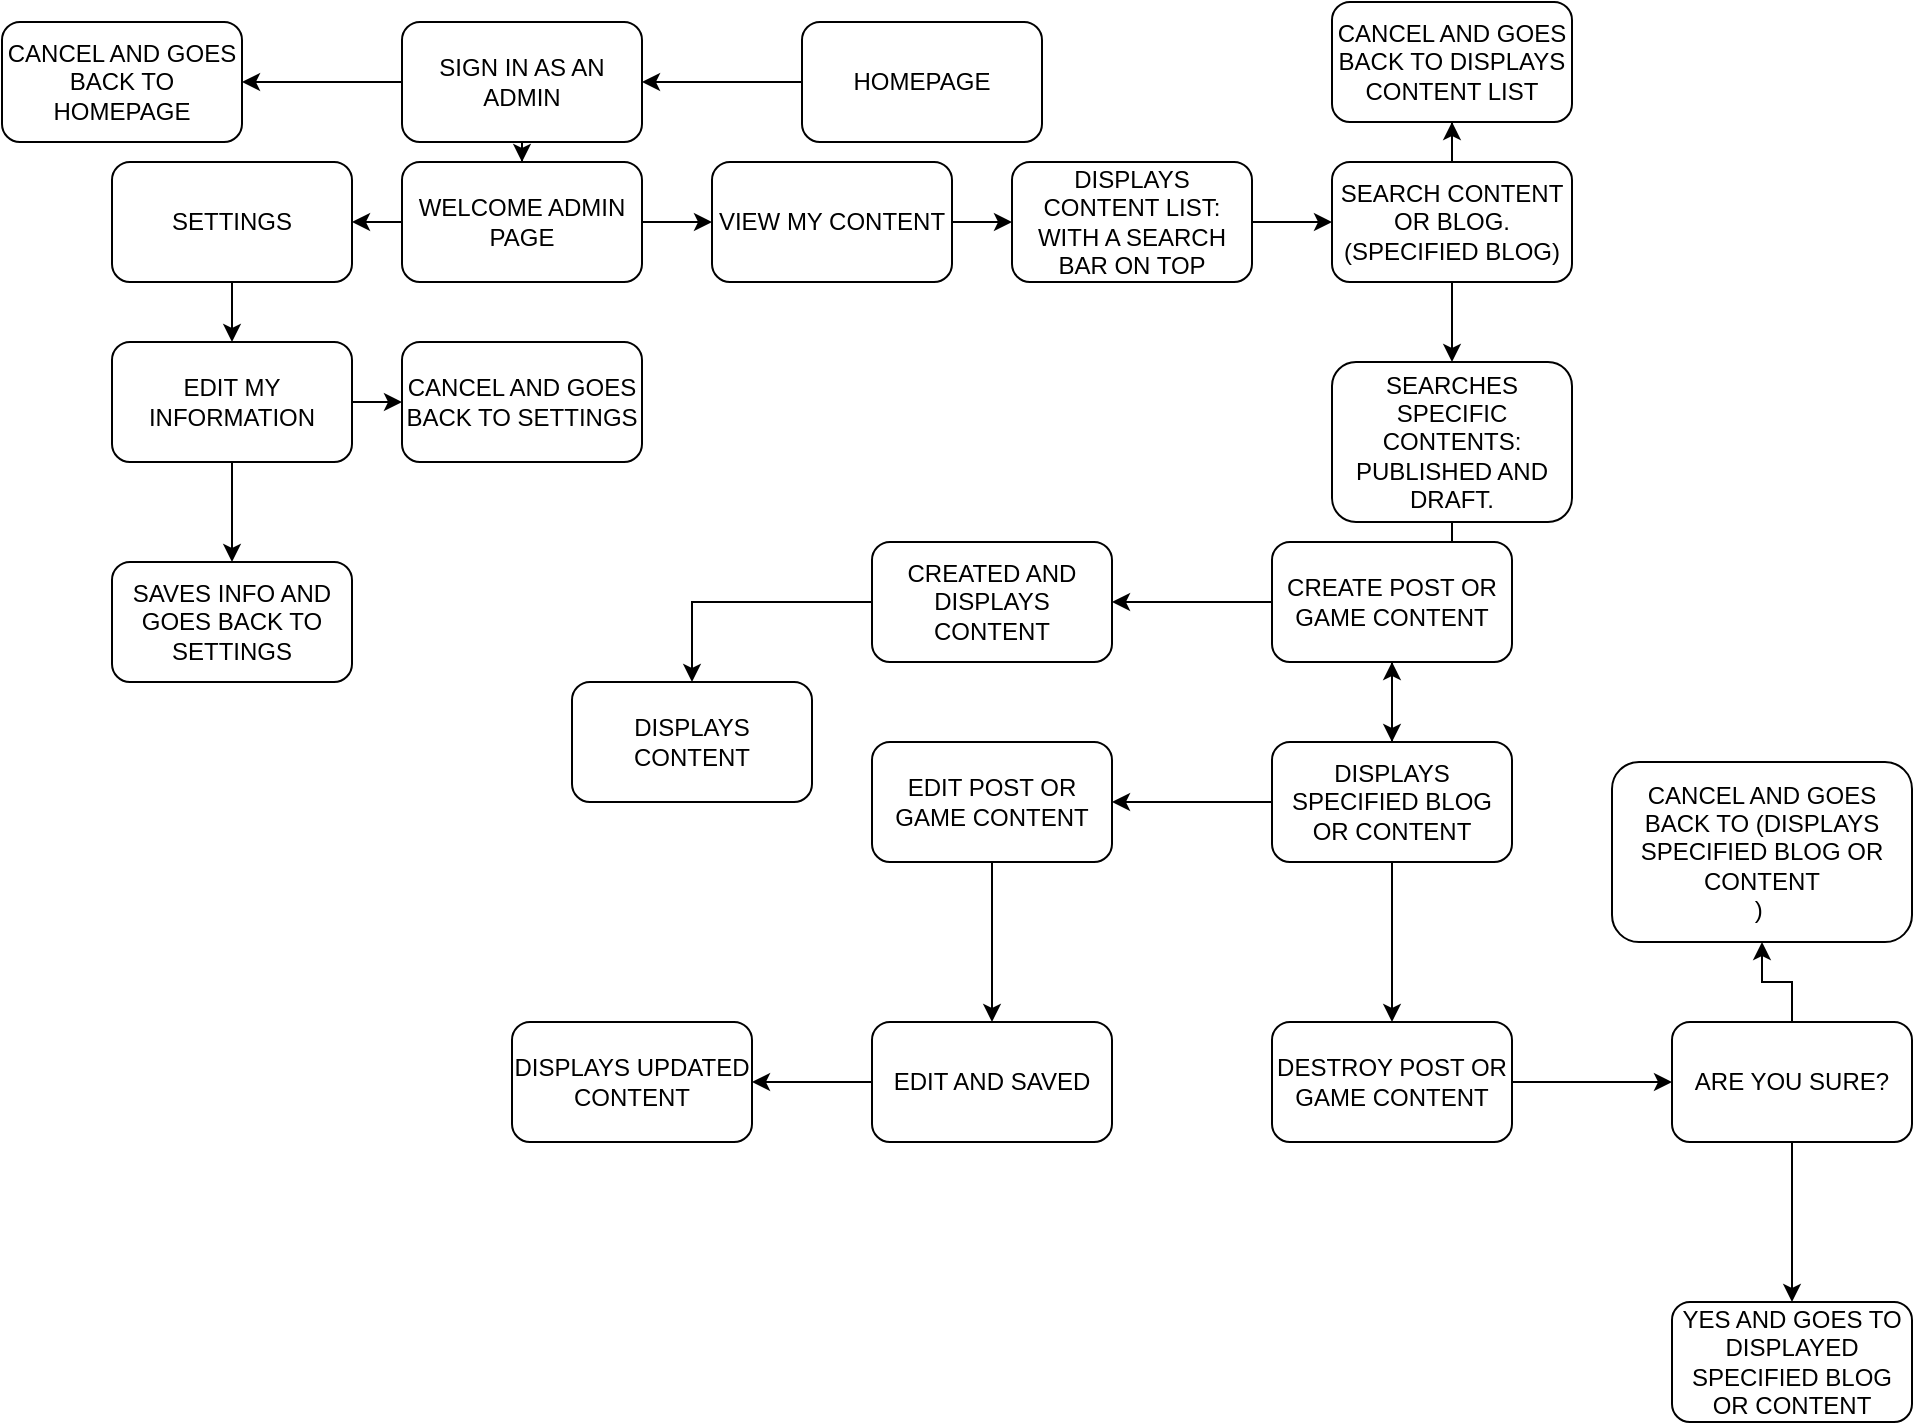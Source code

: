 <mxfile version="20.4.0" type="github">
  <diagram id="D8sNXeg3K_F1rudRkFmr" name="Page-1">
    <mxGraphModel dx="1232" dy="671" grid="1" gridSize="10" guides="1" tooltips="1" connect="1" arrows="1" fold="1" page="1" pageScale="1" pageWidth="1169" pageHeight="827" math="0" shadow="0">
      <root>
        <mxCell id="0" />
        <mxCell id="1" parent="0" />
        <mxCell id="S3GTWPbBNg1-aT7bZlWs-63" value="" style="edgeStyle=orthogonalEdgeStyle;rounded=0;orthogonalLoop=1;jettySize=auto;html=1;" edge="1" parent="1" source="S3GTWPbBNg1-aT7bZlWs-61" target="S3GTWPbBNg1-aT7bZlWs-62">
          <mxGeometry relative="1" as="geometry" />
        </mxCell>
        <mxCell id="S3GTWPbBNg1-aT7bZlWs-61" value="HOMEPAGE" style="rounded=1;whiteSpace=wrap;html=1;" vertex="1" parent="1">
          <mxGeometry x="525" y="10" width="120" height="60" as="geometry" />
        </mxCell>
        <mxCell id="S3GTWPbBNg1-aT7bZlWs-65" value="" style="edgeStyle=orthogonalEdgeStyle;rounded=0;orthogonalLoop=1;jettySize=auto;html=1;" edge="1" parent="1" source="S3GTWPbBNg1-aT7bZlWs-62" target="S3GTWPbBNg1-aT7bZlWs-64">
          <mxGeometry relative="1" as="geometry" />
        </mxCell>
        <mxCell id="S3GTWPbBNg1-aT7bZlWs-67" value="" style="edgeStyle=orthogonalEdgeStyle;rounded=0;orthogonalLoop=1;jettySize=auto;html=1;" edge="1" parent="1" source="S3GTWPbBNg1-aT7bZlWs-62" target="S3GTWPbBNg1-aT7bZlWs-66">
          <mxGeometry relative="1" as="geometry" />
        </mxCell>
        <mxCell id="S3GTWPbBNg1-aT7bZlWs-62" value="SIGN IN AS AN ADMIN" style="whiteSpace=wrap;html=1;rounded=1;" vertex="1" parent="1">
          <mxGeometry x="325" y="10" width="120" height="60" as="geometry" />
        </mxCell>
        <mxCell id="S3GTWPbBNg1-aT7bZlWs-64" value="CANCEL AND GOES BACK TO HOMEPAGE" style="whiteSpace=wrap;html=1;rounded=1;" vertex="1" parent="1">
          <mxGeometry x="125" y="10" width="120" height="60" as="geometry" />
        </mxCell>
        <mxCell id="S3GTWPbBNg1-aT7bZlWs-69" value="" style="edgeStyle=orthogonalEdgeStyle;rounded=0;orthogonalLoop=1;jettySize=auto;html=1;" edge="1" parent="1" source="S3GTWPbBNg1-aT7bZlWs-66" target="S3GTWPbBNg1-aT7bZlWs-68">
          <mxGeometry relative="1" as="geometry" />
        </mxCell>
        <mxCell id="S3GTWPbBNg1-aT7bZlWs-77" value="" style="edgeStyle=orthogonalEdgeStyle;rounded=0;orthogonalLoop=1;jettySize=auto;html=1;" edge="1" parent="1" source="S3GTWPbBNg1-aT7bZlWs-66" target="S3GTWPbBNg1-aT7bZlWs-76">
          <mxGeometry relative="1" as="geometry" />
        </mxCell>
        <mxCell id="S3GTWPbBNg1-aT7bZlWs-66" value="WELCOME ADMIN PAGE" style="whiteSpace=wrap;html=1;rounded=1;" vertex="1" parent="1">
          <mxGeometry x="325" y="80" width="120" height="60" as="geometry" />
        </mxCell>
        <mxCell id="S3GTWPbBNg1-aT7bZlWs-71" value="" style="edgeStyle=orthogonalEdgeStyle;rounded=0;orthogonalLoop=1;jettySize=auto;html=1;" edge="1" parent="1" source="S3GTWPbBNg1-aT7bZlWs-68" target="S3GTWPbBNg1-aT7bZlWs-70">
          <mxGeometry relative="1" as="geometry" />
        </mxCell>
        <mxCell id="S3GTWPbBNg1-aT7bZlWs-68" value="SETTINGS" style="whiteSpace=wrap;html=1;rounded=1;" vertex="1" parent="1">
          <mxGeometry x="180" y="80" width="120" height="60" as="geometry" />
        </mxCell>
        <mxCell id="S3GTWPbBNg1-aT7bZlWs-73" value="" style="edgeStyle=orthogonalEdgeStyle;rounded=0;orthogonalLoop=1;jettySize=auto;html=1;" edge="1" parent="1" source="S3GTWPbBNg1-aT7bZlWs-70" target="S3GTWPbBNg1-aT7bZlWs-72">
          <mxGeometry relative="1" as="geometry" />
        </mxCell>
        <mxCell id="S3GTWPbBNg1-aT7bZlWs-75" value="" style="edgeStyle=orthogonalEdgeStyle;rounded=0;orthogonalLoop=1;jettySize=auto;html=1;" edge="1" parent="1" source="S3GTWPbBNg1-aT7bZlWs-70" target="S3GTWPbBNg1-aT7bZlWs-74">
          <mxGeometry relative="1" as="geometry" />
        </mxCell>
        <mxCell id="S3GTWPbBNg1-aT7bZlWs-70" value="EDIT MY INFORMATION" style="whiteSpace=wrap;html=1;rounded=1;" vertex="1" parent="1">
          <mxGeometry x="180" y="170" width="120" height="60" as="geometry" />
        </mxCell>
        <mxCell id="S3GTWPbBNg1-aT7bZlWs-72" value="SAVES INFO AND GOES BACK TO SETTINGS" style="whiteSpace=wrap;html=1;rounded=1;" vertex="1" parent="1">
          <mxGeometry x="180" y="280" width="120" height="60" as="geometry" />
        </mxCell>
        <mxCell id="S3GTWPbBNg1-aT7bZlWs-74" value="CANCEL AND GOES BACK TO SETTINGS" style="whiteSpace=wrap;html=1;rounded=1;" vertex="1" parent="1">
          <mxGeometry x="325" y="170" width="120" height="60" as="geometry" />
        </mxCell>
        <mxCell id="S3GTWPbBNg1-aT7bZlWs-79" value="" style="edgeStyle=orthogonalEdgeStyle;rounded=0;orthogonalLoop=1;jettySize=auto;html=1;" edge="1" parent="1" source="S3GTWPbBNg1-aT7bZlWs-76" target="S3GTWPbBNg1-aT7bZlWs-78">
          <mxGeometry relative="1" as="geometry" />
        </mxCell>
        <mxCell id="S3GTWPbBNg1-aT7bZlWs-76" value="VIEW MY CONTENT" style="whiteSpace=wrap;html=1;rounded=1;" vertex="1" parent="1">
          <mxGeometry x="480" y="80" width="120" height="60" as="geometry" />
        </mxCell>
        <mxCell id="S3GTWPbBNg1-aT7bZlWs-81" value="" style="edgeStyle=orthogonalEdgeStyle;rounded=0;orthogonalLoop=1;jettySize=auto;html=1;" edge="1" parent="1" source="S3GTWPbBNg1-aT7bZlWs-78" target="S3GTWPbBNg1-aT7bZlWs-80">
          <mxGeometry relative="1" as="geometry" />
        </mxCell>
        <mxCell id="S3GTWPbBNg1-aT7bZlWs-78" value="DISPLAYS CONTENT LIST: WITH A SEARCH BAR ON TOP" style="whiteSpace=wrap;html=1;rounded=1;" vertex="1" parent="1">
          <mxGeometry x="630" y="80" width="120" height="60" as="geometry" />
        </mxCell>
        <mxCell id="S3GTWPbBNg1-aT7bZlWs-83" value="" style="edgeStyle=orthogonalEdgeStyle;rounded=0;orthogonalLoop=1;jettySize=auto;html=1;" edge="1" parent="1" source="S3GTWPbBNg1-aT7bZlWs-80" target="S3GTWPbBNg1-aT7bZlWs-82">
          <mxGeometry relative="1" as="geometry" />
        </mxCell>
        <mxCell id="S3GTWPbBNg1-aT7bZlWs-85" value="" style="edgeStyle=orthogonalEdgeStyle;rounded=0;orthogonalLoop=1;jettySize=auto;html=1;" edge="1" parent="1" source="S3GTWPbBNg1-aT7bZlWs-80" target="S3GTWPbBNg1-aT7bZlWs-84">
          <mxGeometry relative="1" as="geometry" />
        </mxCell>
        <mxCell id="S3GTWPbBNg1-aT7bZlWs-80" value="SEARCH CONTENT OR BLOG. (SPECIFIED BLOG)" style="whiteSpace=wrap;html=1;rounded=1;" vertex="1" parent="1">
          <mxGeometry x="790" y="80" width="120" height="60" as="geometry" />
        </mxCell>
        <mxCell id="S3GTWPbBNg1-aT7bZlWs-82" value="CANCEL AND GOES BACK TO DISPLAYS CONTENT LIST" style="whiteSpace=wrap;html=1;rounded=1;" vertex="1" parent="1">
          <mxGeometry x="790" width="120" height="60" as="geometry" />
        </mxCell>
        <mxCell id="S3GTWPbBNg1-aT7bZlWs-87" value="" style="edgeStyle=orthogonalEdgeStyle;rounded=0;orthogonalLoop=1;jettySize=auto;html=1;" edge="1" parent="1" source="S3GTWPbBNg1-aT7bZlWs-84" target="S3GTWPbBNg1-aT7bZlWs-86">
          <mxGeometry relative="1" as="geometry" />
        </mxCell>
        <mxCell id="S3GTWPbBNg1-aT7bZlWs-84" value="SEARCHES SPECIFIC CONTENTS:&lt;br&gt;PUBLISHED AND DRAFT." style="whiteSpace=wrap;html=1;rounded=1;" vertex="1" parent="1">
          <mxGeometry x="790" y="180" width="120" height="80" as="geometry" />
        </mxCell>
        <mxCell id="S3GTWPbBNg1-aT7bZlWs-90" value="" style="edgeStyle=orthogonalEdgeStyle;rounded=0;orthogonalLoop=1;jettySize=auto;html=1;" edge="1" parent="1" source="S3GTWPbBNg1-aT7bZlWs-86" target="S3GTWPbBNg1-aT7bZlWs-89">
          <mxGeometry relative="1" as="geometry" />
        </mxCell>
        <mxCell id="S3GTWPbBNg1-aT7bZlWs-98" value="" style="edgeStyle=orthogonalEdgeStyle;rounded=0;orthogonalLoop=1;jettySize=auto;html=1;" edge="1" parent="1" source="S3GTWPbBNg1-aT7bZlWs-86" target="S3GTWPbBNg1-aT7bZlWs-97">
          <mxGeometry relative="1" as="geometry" />
        </mxCell>
        <mxCell id="S3GTWPbBNg1-aT7bZlWs-104" value="" style="edgeStyle=orthogonalEdgeStyle;rounded=0;orthogonalLoop=1;jettySize=auto;html=1;" edge="1" parent="1" source="S3GTWPbBNg1-aT7bZlWs-86" target="S3GTWPbBNg1-aT7bZlWs-103">
          <mxGeometry relative="1" as="geometry" />
        </mxCell>
        <mxCell id="S3GTWPbBNg1-aT7bZlWs-86" value="DISPLAYS SPECIFIED BLOG OR CONTENT" style="whiteSpace=wrap;html=1;rounded=1;" vertex="1" parent="1">
          <mxGeometry x="760" y="370" width="120" height="60" as="geometry" />
        </mxCell>
        <mxCell id="S3GTWPbBNg1-aT7bZlWs-94" value="" style="edgeStyle=orthogonalEdgeStyle;rounded=0;orthogonalLoop=1;jettySize=auto;html=1;" edge="1" parent="1" source="S3GTWPbBNg1-aT7bZlWs-89" target="S3GTWPbBNg1-aT7bZlWs-93">
          <mxGeometry relative="1" as="geometry" />
        </mxCell>
        <mxCell id="S3GTWPbBNg1-aT7bZlWs-89" value="CREATE POST OR GAME CONTENT" style="whiteSpace=wrap;html=1;rounded=1;" vertex="1" parent="1">
          <mxGeometry x="760" y="270" width="120" height="60" as="geometry" />
        </mxCell>
        <mxCell id="S3GTWPbBNg1-aT7bZlWs-96" value="" style="edgeStyle=orthogonalEdgeStyle;rounded=0;orthogonalLoop=1;jettySize=auto;html=1;" edge="1" parent="1" source="S3GTWPbBNg1-aT7bZlWs-93" target="S3GTWPbBNg1-aT7bZlWs-95">
          <mxGeometry relative="1" as="geometry" />
        </mxCell>
        <mxCell id="S3GTWPbBNg1-aT7bZlWs-93" value="CREATED AND DISPLAYS CONTENT" style="whiteSpace=wrap;html=1;rounded=1;" vertex="1" parent="1">
          <mxGeometry x="560" y="270" width="120" height="60" as="geometry" />
        </mxCell>
        <mxCell id="S3GTWPbBNg1-aT7bZlWs-95" value="DISPLAYS CONTENT" style="whiteSpace=wrap;html=1;rounded=1;" vertex="1" parent="1">
          <mxGeometry x="410" y="340" width="120" height="60" as="geometry" />
        </mxCell>
        <mxCell id="S3GTWPbBNg1-aT7bZlWs-100" value="" style="edgeStyle=orthogonalEdgeStyle;rounded=0;orthogonalLoop=1;jettySize=auto;html=1;" edge="1" parent="1" source="S3GTWPbBNg1-aT7bZlWs-97" target="S3GTWPbBNg1-aT7bZlWs-99">
          <mxGeometry relative="1" as="geometry" />
        </mxCell>
        <mxCell id="S3GTWPbBNg1-aT7bZlWs-97" value="EDIT POST OR GAME CONTENT" style="whiteSpace=wrap;html=1;rounded=1;" vertex="1" parent="1">
          <mxGeometry x="560" y="370" width="120" height="60" as="geometry" />
        </mxCell>
        <mxCell id="S3GTWPbBNg1-aT7bZlWs-102" value="" style="edgeStyle=orthogonalEdgeStyle;rounded=0;orthogonalLoop=1;jettySize=auto;html=1;" edge="1" parent="1" source="S3GTWPbBNg1-aT7bZlWs-99" target="S3GTWPbBNg1-aT7bZlWs-101">
          <mxGeometry relative="1" as="geometry" />
        </mxCell>
        <mxCell id="S3GTWPbBNg1-aT7bZlWs-99" value="EDIT AND SAVED" style="whiteSpace=wrap;html=1;rounded=1;" vertex="1" parent="1">
          <mxGeometry x="560" y="510" width="120" height="60" as="geometry" />
        </mxCell>
        <mxCell id="S3GTWPbBNg1-aT7bZlWs-101" value="DISPLAYS UPDATED CONTENT" style="whiteSpace=wrap;html=1;rounded=1;" vertex="1" parent="1">
          <mxGeometry x="380" y="510" width="120" height="60" as="geometry" />
        </mxCell>
        <mxCell id="S3GTWPbBNg1-aT7bZlWs-108" value="" style="edgeStyle=orthogonalEdgeStyle;rounded=0;orthogonalLoop=1;jettySize=auto;html=1;" edge="1" parent="1" source="S3GTWPbBNg1-aT7bZlWs-103" target="S3GTWPbBNg1-aT7bZlWs-107">
          <mxGeometry relative="1" as="geometry" />
        </mxCell>
        <mxCell id="S3GTWPbBNg1-aT7bZlWs-103" value="DESTROY POST OR GAME CONTENT" style="whiteSpace=wrap;html=1;rounded=1;" vertex="1" parent="1">
          <mxGeometry x="760" y="510" width="120" height="60" as="geometry" />
        </mxCell>
        <mxCell id="S3GTWPbBNg1-aT7bZlWs-110" value="" style="edgeStyle=orthogonalEdgeStyle;rounded=0;orthogonalLoop=1;jettySize=auto;html=1;" edge="1" parent="1" source="S3GTWPbBNg1-aT7bZlWs-107" target="S3GTWPbBNg1-aT7bZlWs-109">
          <mxGeometry relative="1" as="geometry" />
        </mxCell>
        <mxCell id="S3GTWPbBNg1-aT7bZlWs-113" value="" style="edgeStyle=orthogonalEdgeStyle;rounded=0;orthogonalLoop=1;jettySize=auto;html=1;" edge="1" parent="1" source="S3GTWPbBNg1-aT7bZlWs-107" target="S3GTWPbBNg1-aT7bZlWs-112">
          <mxGeometry relative="1" as="geometry" />
        </mxCell>
        <mxCell id="S3GTWPbBNg1-aT7bZlWs-107" value="ARE YOU SURE?" style="whiteSpace=wrap;html=1;rounded=1;" vertex="1" parent="1">
          <mxGeometry x="960" y="510" width="120" height="60" as="geometry" />
        </mxCell>
        <mxCell id="S3GTWPbBNg1-aT7bZlWs-109" value="CANCEL AND GOES BACK TO (DISPLAYS SPECIFIED BLOG OR CONTENT&lt;br&gt;)&amp;nbsp;" style="whiteSpace=wrap;html=1;rounded=1;" vertex="1" parent="1">
          <mxGeometry x="930" y="380" width="150" height="90" as="geometry" />
        </mxCell>
        <mxCell id="S3GTWPbBNg1-aT7bZlWs-112" value="YES AND GOES TO DISPLAYED SPECIFIED BLOG OR CONTENT" style="whiteSpace=wrap;html=1;rounded=1;" vertex="1" parent="1">
          <mxGeometry x="960" y="650" width="120" height="60" as="geometry" />
        </mxCell>
      </root>
    </mxGraphModel>
  </diagram>
</mxfile>
